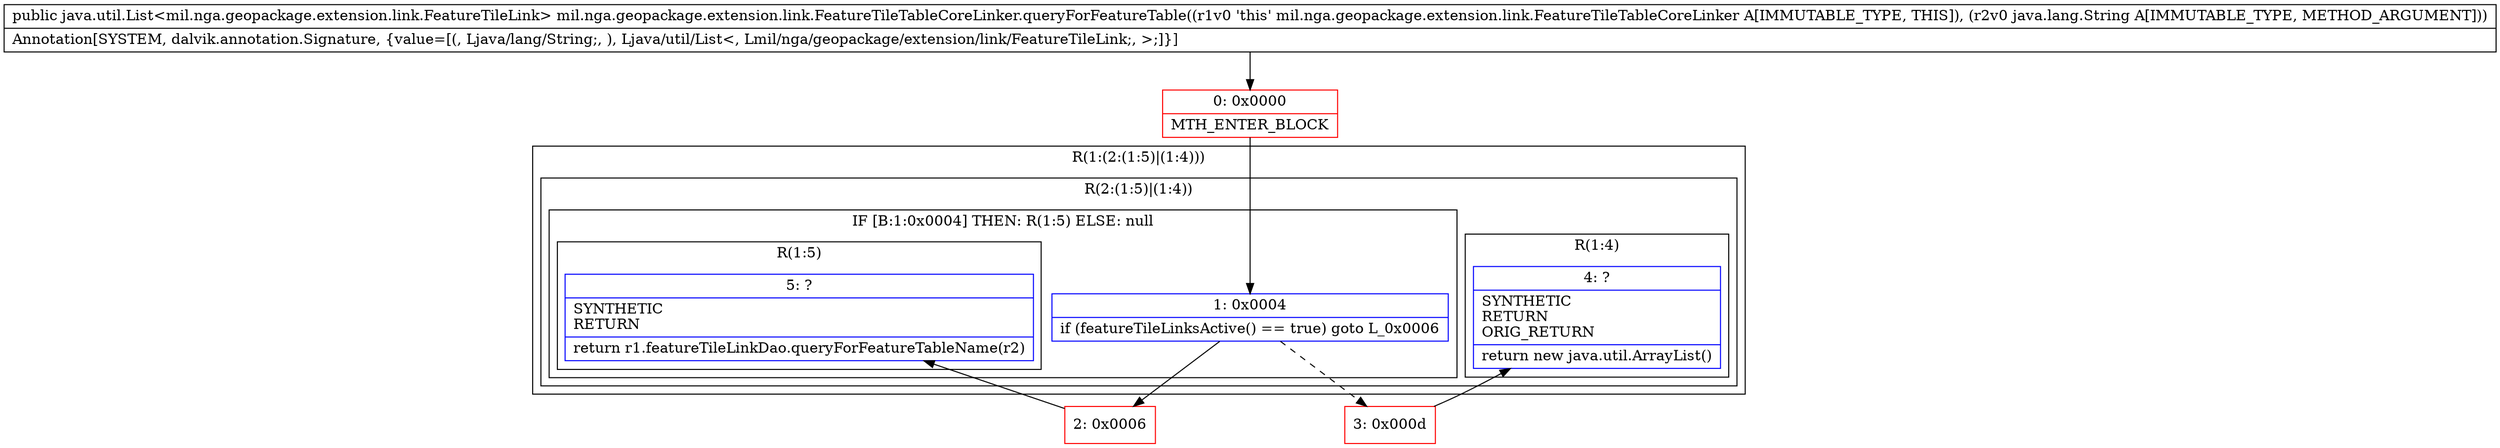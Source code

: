 digraph "CFG formil.nga.geopackage.extension.link.FeatureTileTableCoreLinker.queryForFeatureTable(Ljava\/lang\/String;)Ljava\/util\/List;" {
subgraph cluster_Region_1206824244 {
label = "R(1:(2:(1:5)|(1:4)))";
node [shape=record,color=blue];
subgraph cluster_Region_599655559 {
label = "R(2:(1:5)|(1:4))";
node [shape=record,color=blue];
subgraph cluster_IfRegion_1491351057 {
label = "IF [B:1:0x0004] THEN: R(1:5) ELSE: null";
node [shape=record,color=blue];
Node_1 [shape=record,label="{1\:\ 0x0004|if (featureTileLinksActive() == true) goto L_0x0006\l}"];
subgraph cluster_Region_2034377034 {
label = "R(1:5)";
node [shape=record,color=blue];
Node_5 [shape=record,label="{5\:\ ?|SYNTHETIC\lRETURN\l|return r1.featureTileLinkDao.queryForFeatureTableName(r2)\l}"];
}
}
subgraph cluster_Region_1266136155 {
label = "R(1:4)";
node [shape=record,color=blue];
Node_4 [shape=record,label="{4\:\ ?|SYNTHETIC\lRETURN\lORIG_RETURN\l|return new java.util.ArrayList()\l}"];
}
}
}
Node_0 [shape=record,color=red,label="{0\:\ 0x0000|MTH_ENTER_BLOCK\l}"];
Node_2 [shape=record,color=red,label="{2\:\ 0x0006}"];
Node_3 [shape=record,color=red,label="{3\:\ 0x000d}"];
MethodNode[shape=record,label="{public java.util.List\<mil.nga.geopackage.extension.link.FeatureTileLink\> mil.nga.geopackage.extension.link.FeatureTileTableCoreLinker.queryForFeatureTable((r1v0 'this' mil.nga.geopackage.extension.link.FeatureTileTableCoreLinker A[IMMUTABLE_TYPE, THIS]), (r2v0 java.lang.String A[IMMUTABLE_TYPE, METHOD_ARGUMENT]))  | Annotation[SYSTEM, dalvik.annotation.Signature, \{value=[(, Ljava\/lang\/String;, ), Ljava\/util\/List\<, Lmil\/nga\/geopackage\/extension\/link\/FeatureTileLink;, \>;]\}]\l}"];
MethodNode -> Node_0;
Node_1 -> Node_2;
Node_1 -> Node_3[style=dashed];
Node_0 -> Node_1;
Node_2 -> Node_5;
Node_3 -> Node_4;
}

